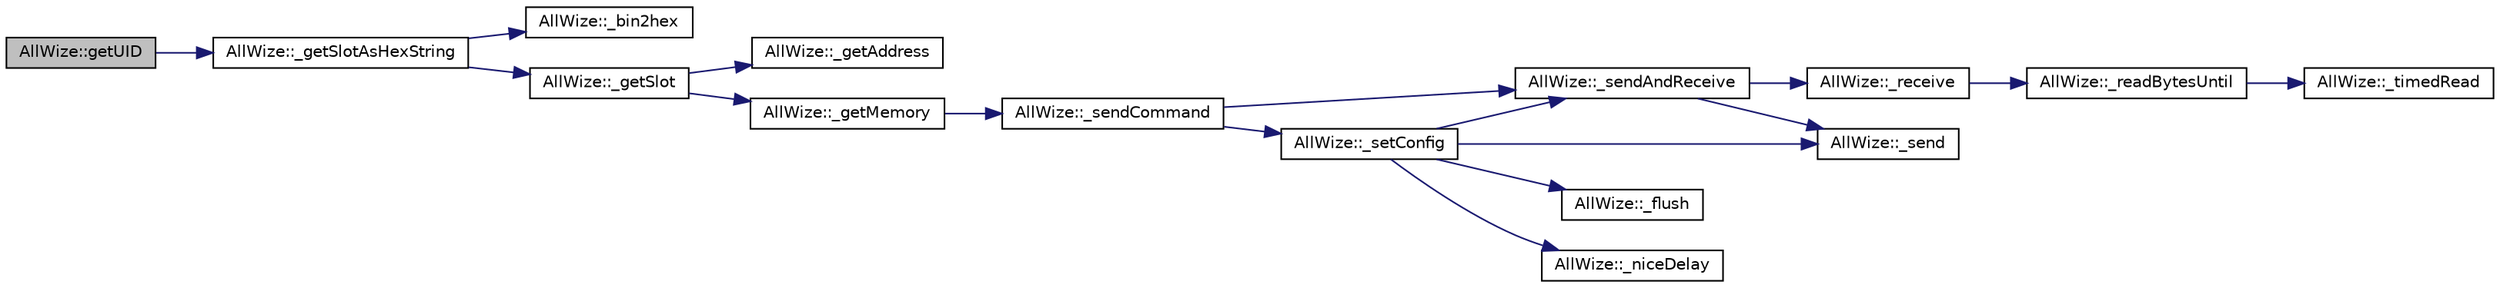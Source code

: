 digraph "AllWize::getUID"
{
 // LATEX_PDF_SIZE
  edge [fontname="Helvetica",fontsize="10",labelfontname="Helvetica",labelfontsize="10"];
  node [fontname="Helvetica",fontsize="10",shape=record];
  rankdir="LR";
  Node1 [label="AllWize::getUID",height=0.2,width=0.4,color="black", fillcolor="grey75", style="filled", fontcolor="black",tooltip="Returns the Unique ID string."];
  Node1 -> Node2 [color="midnightblue",fontsize="10",style="solid",fontname="Helvetica"];
  Node2 [label="AllWize::_getSlotAsHexString",height=0.2,width=0.4,color="black", fillcolor="white", style="filled",URL="$classAllWize.html#a00c33c9c6ea16acda17c42e2070b2c74",tooltip="Returns the contents of the memory from a certain address as an HEX String."];
  Node2 -> Node3 [color="midnightblue",fontsize="10",style="solid",fontname="Helvetica"];
  Node3 [label="AllWize::_bin2hex",height=0.2,width=0.4,color="black", fillcolor="white", style="filled",URL="$classAllWize.html#a94b1aaf0da885e981348fd4545856403",tooltip="Converts a binary buffer to an hex c-string."];
  Node2 -> Node4 [color="midnightblue",fontsize="10",style="solid",fontname="Helvetica"];
  Node4 [label="AllWize::_getSlot",height=0.2,width=0.4,color="black", fillcolor="white", style="filled",URL="$classAllWize.html#ac0d6169d045fc89d16c17e8cfe838169",tooltip="Returns the contents of single-byte memory slot."];
  Node4 -> Node5 [color="midnightblue",fontsize="10",style="solid",fontname="Helvetica"];
  Node5 [label="AllWize::_getAddress",height=0.2,width=0.4,color="black", fillcolor="white", style="filled",URL="$classAllWize.html#a15521b383a1cf20ac9e7adf6bc90b792",tooltip="Return the physical memory address for the given slot."];
  Node4 -> Node6 [color="midnightblue",fontsize="10",style="solid",fontname="Helvetica"];
  Node6 [label="AllWize::_getMemory",height=0.2,width=0.4,color="black", fillcolor="white", style="filled",URL="$classAllWize.html#a34b0c983476c007f65c9da0501a4037d",tooltip="Returns the contents of memory address."];
  Node6 -> Node7 [color="midnightblue",fontsize="10",style="solid",fontname="Helvetica"];
  Node7 [label="AllWize::_sendCommand",height=0.2,width=0.4,color="black", fillcolor="white", style="filled",URL="$classAllWize.html#aa396ffb4a719730440575425c981adef",tooltip="Sends a command with the given data."];
  Node7 -> Node8 [color="midnightblue",fontsize="10",style="solid",fontname="Helvetica"];
  Node8 [label="AllWize::_sendAndReceive",height=0.2,width=0.4,color="black", fillcolor="white", style="filled",URL="$classAllWize.html#af4c575f742b3c2a837058846b83fbfe1",tooltip="Sends a binary buffer and waits for response. Returns the number of bytes received and stored in the ..."];
  Node8 -> Node9 [color="midnightblue",fontsize="10",style="solid",fontname="Helvetica"];
  Node9 [label="AllWize::_receive",height=0.2,width=0.4,color="black", fillcolor="white", style="filled",URL="$classAllWize.html#a197c8bd0c47789acefd4e360ca697feb",tooltip="Listens to incoming data from the module until timeout or END_OF_RESPONSE."];
  Node9 -> Node10 [color="midnightblue",fontsize="10",style="solid",fontname="Helvetica"];
  Node10 [label="AllWize::_readBytesUntil",height=0.2,width=0.4,color="black", fillcolor="white", style="filled",URL="$classAllWize.html#a3cdbc480293b0e3c24107c549b485d5c",tooltip="Reads the stream buffer up to a certain char or times out."];
  Node10 -> Node11 [color="midnightblue",fontsize="10",style="solid",fontname="Helvetica"];
  Node11 [label="AllWize::_timedRead",height=0.2,width=0.4,color="black", fillcolor="white", style="filled",URL="$classAllWize.html#ac33ba05cebc3de22babb477922a07eaf",tooltip="Reads a byte from the stream with a timeout."];
  Node8 -> Node12 [color="midnightblue",fontsize="10",style="solid",fontname="Helvetica"];
  Node12 [label="AllWize::_send",height=0.2,width=0.4,color="black", fillcolor="white", style="filled",URL="$classAllWize.html#ac194cac5fd63b864ef567fb7a51a2ac9",tooltip="Sends a binary buffer to the module UART. Returns the number of bytes actually sent."];
  Node7 -> Node13 [color="midnightblue",fontsize="10",style="solid",fontname="Helvetica"];
  Node13 [label="AllWize::_setConfig",height=0.2,width=0.4,color="black", fillcolor="white", style="filled",URL="$classAllWize.html#a493af0599b973f713192b175000264e6",tooltip="Sets or unsets config mode."];
  Node13 -> Node14 [color="midnightblue",fontsize="10",style="solid",fontname="Helvetica"];
  Node14 [label="AllWize::_flush",height=0.2,width=0.4,color="black", fillcolor="white", style="filled",URL="$classAllWize.html#ace21941ce1a1174ef567c1a269ebf551",tooltip="Flushes the serial line to the module."];
  Node13 -> Node15 [color="midnightblue",fontsize="10",style="solid",fontname="Helvetica"];
  Node15 [label="AllWize::_niceDelay",height=0.2,width=0.4,color="black", fillcolor="white", style="filled",URL="$classAllWize.html#afeed45d2a47e184092d6dcd64c22fb72",tooltip="Does a non-blocking delay."];
  Node13 -> Node12 [color="midnightblue",fontsize="10",style="solid",fontname="Helvetica"];
  Node13 -> Node8 [color="midnightblue",fontsize="10",style="solid",fontname="Helvetica"];
}
